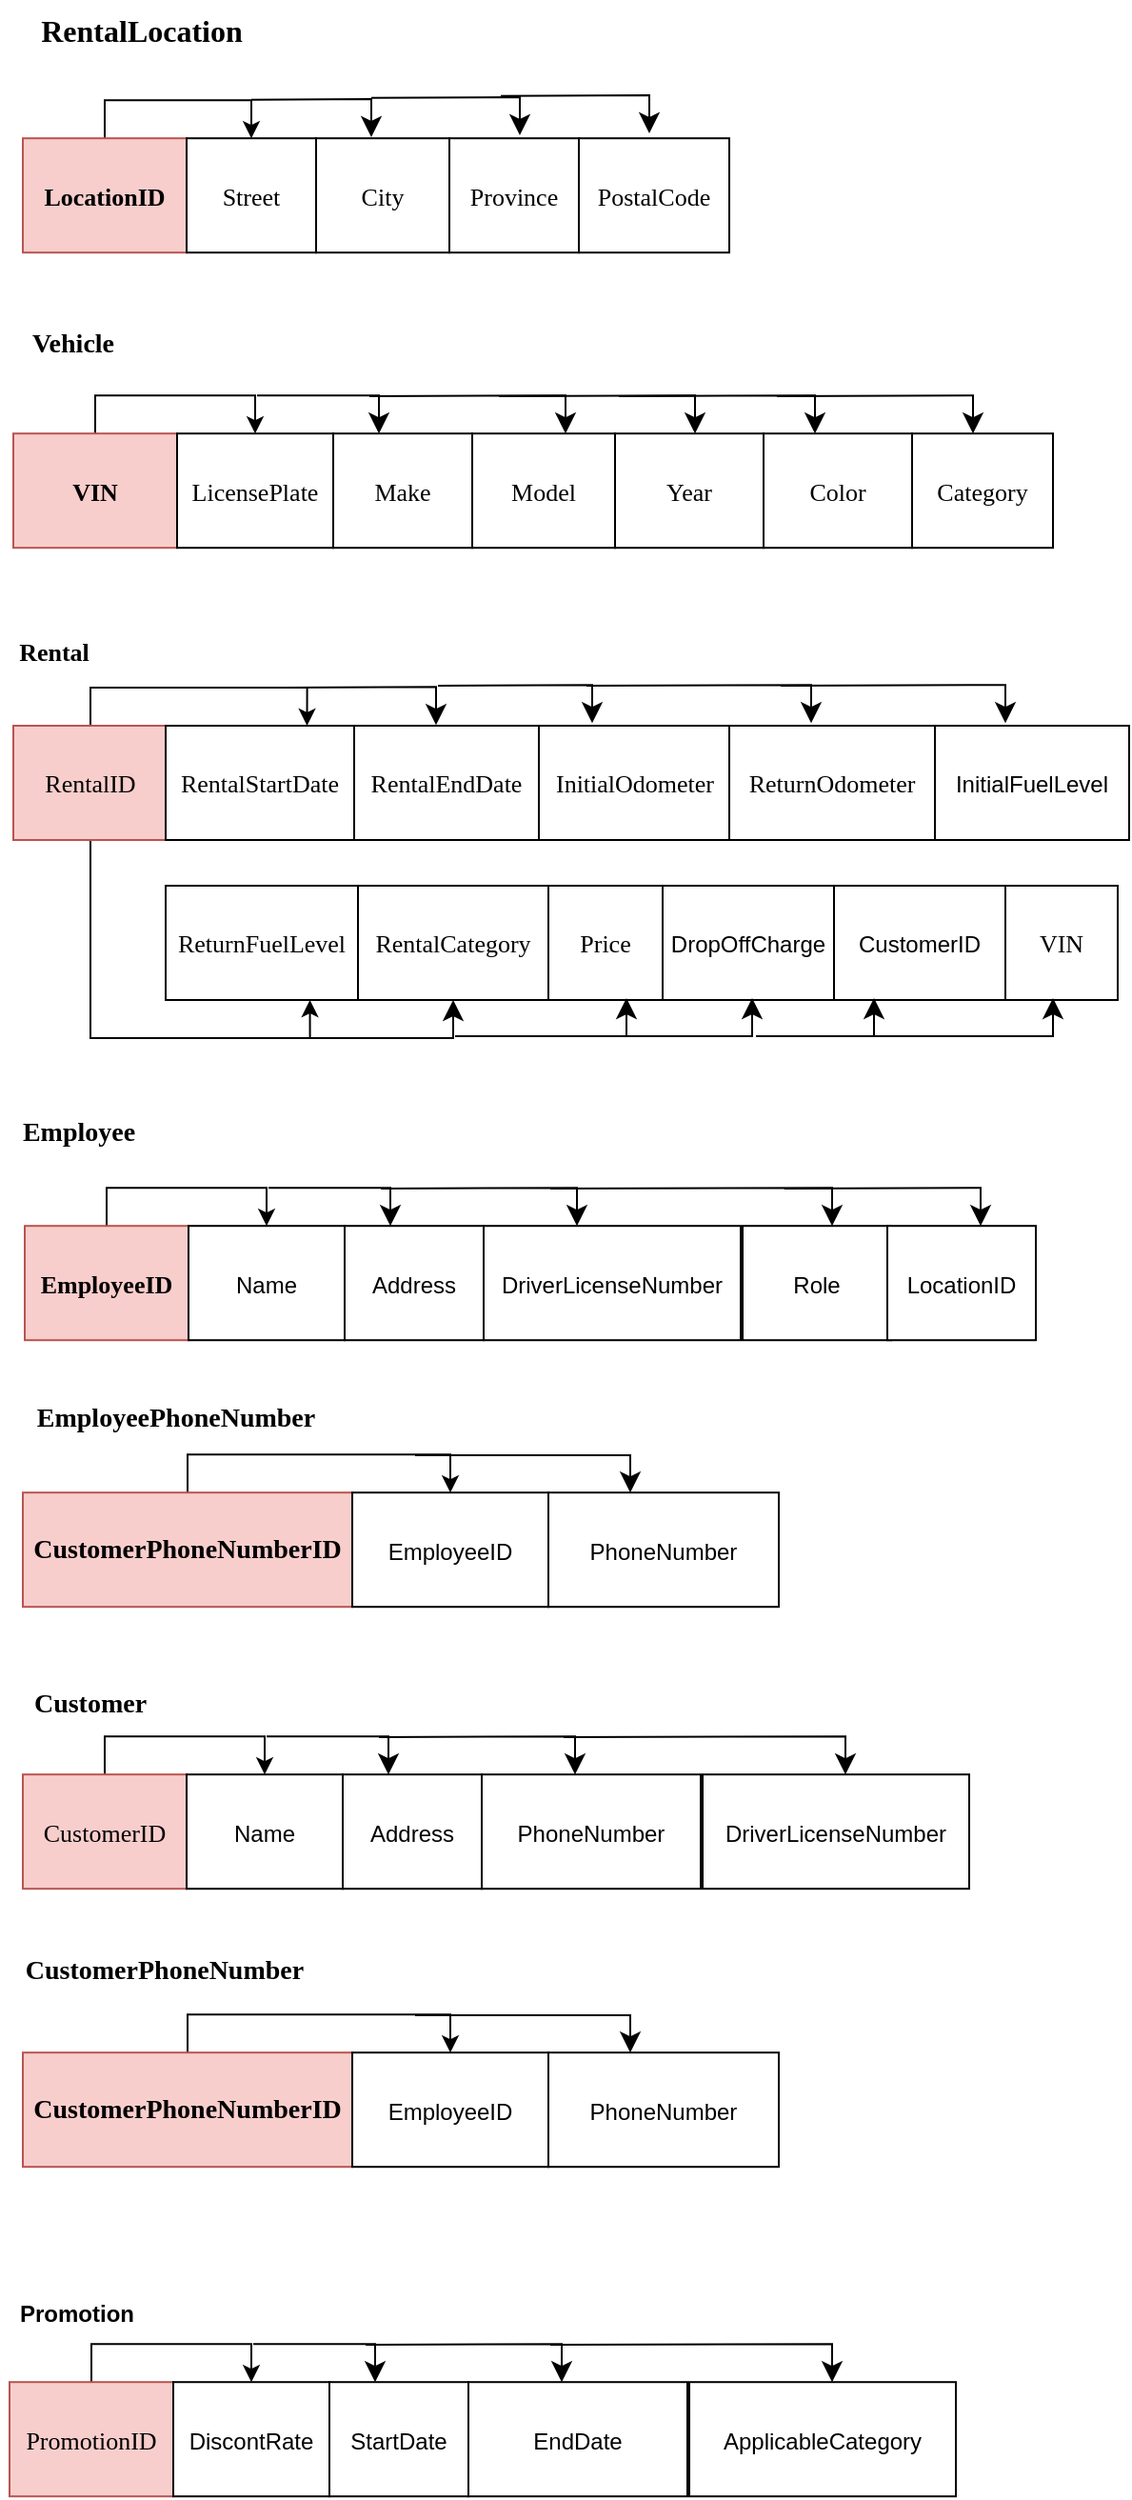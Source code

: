<mxfile version="24.7.16">
  <diagram id="R2lEEEUBdFMjLlhIrx00" name="Page-1">
    <mxGraphModel dx="2017" dy="1757" grid="1" gridSize="10" guides="1" tooltips="1" connect="1" arrows="1" fold="1" page="1" pageScale="1" pageWidth="850" pageHeight="1100" math="0" shadow="0" extFonts="Permanent Marker^https://fonts.googleapis.com/css?family=Permanent+Marker">
      <root>
        <mxCell id="0" />
        <mxCell id="1" parent="0" />
        <mxCell id="O875fB-SGDAagxa92_g7-35" style="edgeStyle=orthogonalEdgeStyle;rounded=0;orthogonalLoop=1;jettySize=auto;html=1;entryX=0.5;entryY=0;entryDx=0;entryDy=0;fontFamily=Times New Roman;fontSize=13;" edge="1" parent="1" source="O875fB-SGDAagxa92_g7-36" target="O875fB-SGDAagxa92_g7-37">
          <mxGeometry relative="1" as="geometry" />
        </mxCell>
        <mxCell id="O875fB-SGDAagxa92_g7-36" value="&lt;b style=&quot;font-size: 13px;&quot;&gt;LocationID&lt;/b&gt;" style="rounded=0;whiteSpace=wrap;html=1;fillColor=#f8cecc;strokeColor=#b85450;fontFamily=Times New Roman;fontSize=13;" vertex="1" parent="1">
          <mxGeometry x="-228" y="-442.4" width="86" height="60" as="geometry" />
        </mxCell>
        <mxCell id="O875fB-SGDAagxa92_g7-37" value="&lt;span style=&quot;font-size: 13px;&quot;&gt;Street&lt;/span&gt;" style="rounded=0;whiteSpace=wrap;html=1;fontFamily=Times New Roman;fontSize=13;" vertex="1" parent="1">
          <mxGeometry x="-142" y="-442.4" width="68" height="60" as="geometry" />
        </mxCell>
        <mxCell id="O875fB-SGDAagxa92_g7-38" value="&lt;span style=&quot;font-size: 13px;&quot;&gt;City&lt;/span&gt;" style="rounded=0;whiteSpace=wrap;html=1;fontFamily=Times New Roman;fontSize=13;" vertex="1" parent="1">
          <mxGeometry x="-74" y="-442.4" width="70" height="60" as="geometry" />
        </mxCell>
        <mxCell id="O875fB-SGDAagxa92_g7-39" value="&lt;span style=&quot;font-size: 13px;&quot;&gt;Province&lt;/span&gt;" style="rounded=0;whiteSpace=wrap;html=1;fontFamily=Times New Roman;fontSize=13;" vertex="1" parent="1">
          <mxGeometry x="-4" y="-442.4" width="68" height="60" as="geometry" />
        </mxCell>
        <mxCell id="O875fB-SGDAagxa92_g7-40" value="" style="edgeStyle=elbowEdgeStyle;elbow=vertical;endArrow=classic;html=1;curved=0;rounded=0;endSize=8;startSize=8;fontFamily=Times New Roman;fontSize=13;" edge="1" parent="1">
          <mxGeometry width="50" height="50" relative="1" as="geometry">
            <mxPoint x="-108" y="-462.6" as="sourcePoint" />
            <mxPoint x="-45" y="-443" as="targetPoint" />
            <Array as="points">
              <mxPoint x="-95" y="-463" />
            </Array>
          </mxGeometry>
        </mxCell>
        <mxCell id="O875fB-SGDAagxa92_g7-41" value="" style="edgeStyle=elbowEdgeStyle;elbow=vertical;endArrow=classic;html=1;curved=0;rounded=0;endSize=8;startSize=8;fontFamily=Times New Roman;fontSize=13;" edge="1" parent="1">
          <mxGeometry width="50" height="50" relative="1" as="geometry">
            <mxPoint x="-45" y="-463.6" as="sourcePoint" />
            <mxPoint x="33" y="-444" as="targetPoint" />
            <Array as="points">
              <mxPoint x="-17" y="-464" />
            </Array>
          </mxGeometry>
        </mxCell>
        <mxCell id="O875fB-SGDAagxa92_g7-42" style="edgeStyle=orthogonalEdgeStyle;rounded=0;orthogonalLoop=1;jettySize=auto;html=1;entryX=0.5;entryY=0;entryDx=0;entryDy=0;fontFamily=Times New Roman;fontSize=13;" edge="1" parent="1" source="O875fB-SGDAagxa92_g7-43" target="O875fB-SGDAagxa92_g7-44">
          <mxGeometry relative="1" as="geometry" />
        </mxCell>
        <mxCell id="O875fB-SGDAagxa92_g7-43" value="&lt;b style=&quot;font-size: 13px;&quot;&gt;VIN &lt;/b&gt;" style="rounded=0;whiteSpace=wrap;html=1;fillColor=#f8cecc;strokeColor=#b85450;fontFamily=Times New Roman;fontSize=13;" vertex="1" parent="1">
          <mxGeometry x="-233" y="-287.4" width="86" height="60" as="geometry" />
        </mxCell>
        <mxCell id="O875fB-SGDAagxa92_g7-44" value="&lt;span style=&quot;font-size: 13px;&quot;&gt;LicensePlate&lt;/span&gt;" style="rounded=0;whiteSpace=wrap;html=1;fontFamily=Times New Roman;fontSize=13;" vertex="1" parent="1">
          <mxGeometry x="-147" y="-287.4" width="82" height="60" as="geometry" />
        </mxCell>
        <mxCell id="O875fB-SGDAagxa92_g7-45" value="&lt;span style=&quot;font-size: 13px;&quot;&gt;Make&lt;/span&gt;" style="rounded=0;whiteSpace=wrap;html=1;fontFamily=Times New Roman;fontSize=13;" vertex="1" parent="1">
          <mxGeometry x="-65" y="-287.4" width="73" height="60" as="geometry" />
        </mxCell>
        <mxCell id="O875fB-SGDAagxa92_g7-46" value="&lt;span style=&quot;font-size: 13px;&quot;&gt;Model&lt;/span&gt;" style="rounded=0;whiteSpace=wrap;html=1;fontFamily=Times New Roman;fontSize=13;" vertex="1" parent="1">
          <mxGeometry x="8" y="-287.4" width="75" height="60" as="geometry" />
        </mxCell>
        <mxCell id="O875fB-SGDAagxa92_g7-47" value="" style="edgeStyle=elbowEdgeStyle;elbow=vertical;endArrow=classic;html=1;curved=0;rounded=0;endSize=8;startSize=8;fontFamily=Times New Roman;fontSize=13;" edge="1" parent="1">
          <mxGeometry width="50" height="50" relative="1" as="geometry">
            <mxPoint x="-105" y="-307.4" as="sourcePoint" />
            <mxPoint x="-41" y="-287.4" as="targetPoint" />
            <Array as="points">
              <mxPoint x="-91" y="-307.4" />
            </Array>
          </mxGeometry>
        </mxCell>
        <mxCell id="O875fB-SGDAagxa92_g7-48" value="&lt;span style=&quot;font-size: 13px;&quot;&gt;Year&lt;/span&gt;" style="rounded=0;whiteSpace=wrap;html=1;fontFamily=Times New Roman;fontSize=13;" vertex="1" parent="1">
          <mxGeometry x="83" y="-287.4" width="78" height="60" as="geometry" />
        </mxCell>
        <mxCell id="O875fB-SGDAagxa92_g7-49" value="&lt;span style=&quot;font-size: 13px;&quot;&gt;Color&lt;/span&gt;" style="rounded=0;whiteSpace=wrap;html=1;fontFamily=Times New Roman;fontSize=13;" vertex="1" parent="1">
          <mxGeometry x="161" y="-287.4" width="78" height="60" as="geometry" />
        </mxCell>
        <mxCell id="O875fB-SGDAagxa92_g7-50" value="&lt;span style=&quot;font-size: 13px;&quot;&gt;Category&lt;/span&gt;" style="rounded=0;whiteSpace=wrap;html=1;fontFamily=Times New Roman;fontSize=13;" vertex="1" parent="1">
          <mxGeometry x="239" y="-287.4" width="74" height="60" as="geometry" />
        </mxCell>
        <mxCell id="O875fB-SGDAagxa92_g7-51" value="&lt;b&gt;&lt;font face=&quot;Times New Roman&quot;&gt;RentalLocation&lt;/font&gt;&lt;/b&gt;" style="text;html=1;align=center;verticalAlign=middle;resizable=0;points=[];autosize=1;strokeColor=none;fillColor=none;fontSize=16;" vertex="1" parent="1">
          <mxGeometry x="-228" y="-515" width="124" height="31" as="geometry" />
        </mxCell>
        <mxCell id="O875fB-SGDAagxa92_g7-52" value="&lt;b style=&quot;&quot;&gt;&lt;font style=&quot;font-size: 14px;&quot;&gt;Vehicle&lt;/font&gt;&lt;/b&gt;" style="text;html=1;align=center;verticalAlign=middle;resizable=0;points=[];autosize=1;strokeColor=none;fillColor=none;fontSize=13;fontFamily=Times New Roman;" vertex="1" parent="1">
          <mxGeometry x="-233" y="-349" width="61" height="29" as="geometry" />
        </mxCell>
        <mxCell id="O875fB-SGDAagxa92_g7-69" style="edgeStyle=orthogonalEdgeStyle;rounded=0;orthogonalLoop=1;jettySize=auto;html=1;entryX=0.75;entryY=1;entryDx=0;entryDy=0;" edge="1" parent="1" source="O875fB-SGDAagxa92_g7-53" target="O875fB-SGDAagxa92_g7-68">
          <mxGeometry relative="1" as="geometry" />
        </mxCell>
        <mxCell id="O875fB-SGDAagxa92_g7-135" style="edgeStyle=orthogonalEdgeStyle;rounded=0;orthogonalLoop=1;jettySize=auto;html=1;entryX=0.75;entryY=0;entryDx=0;entryDy=0;" edge="1" parent="1" source="O875fB-SGDAagxa92_g7-53" target="O875fB-SGDAagxa92_g7-54">
          <mxGeometry relative="1" as="geometry" />
        </mxCell>
        <mxCell id="O875fB-SGDAagxa92_g7-53" value="RentalID" style="rounded=0;whiteSpace=wrap;html=1;fillColor=#f8cecc;strokeColor=#b85450;fontFamily=Times New Roman;fontSize=13;" vertex="1" parent="1">
          <mxGeometry x="-233" y="-134" width="81" height="60" as="geometry" />
        </mxCell>
        <mxCell id="O875fB-SGDAagxa92_g7-54" value="&lt;span style=&quot;text-align: left; font-size: 13px;&quot;&gt;RentalStartDate&lt;/span&gt;" style="rounded=0;whiteSpace=wrap;html=1;fontFamily=Times New Roman;fontSize=13;" vertex="1" parent="1">
          <mxGeometry x="-153" y="-134" width="99" height="60" as="geometry" />
        </mxCell>
        <mxCell id="O875fB-SGDAagxa92_g7-55" value="&lt;span style=&quot;text-align: left; font-size: 13px;&quot;&gt;RentalEndDate&lt;/span&gt;" style="rounded=0;whiteSpace=wrap;html=1;fontFamily=Times New Roman;fontSize=13;" vertex="1" parent="1">
          <mxGeometry x="-54" y="-134" width="97" height="60" as="geometry" />
        </mxCell>
        <mxCell id="O875fB-SGDAagxa92_g7-56" value="&lt;span style=&quot;text-align: left; font-size: 13px;&quot;&gt;InitialOdometer&lt;/span&gt;" style="rounded=0;whiteSpace=wrap;html=1;fontFamily=Times New Roman;fontSize=13;" vertex="1" parent="1">
          <mxGeometry x="43" y="-134" width="101" height="60" as="geometry" />
        </mxCell>
        <mxCell id="O875fB-SGDAagxa92_g7-57" value="&lt;span style=&quot;text-align: left; font-size: 13px;&quot;&gt;ReturnOdometer&lt;/span&gt;" style="rounded=0;whiteSpace=wrap;html=1;fontFamily=Times New Roman;fontSize=13;" vertex="1" parent="1">
          <mxGeometry x="143" y="-134" width="108" height="60" as="geometry" />
        </mxCell>
        <mxCell id="O875fB-SGDAagxa92_g7-59" value="&lt;span style=&quot;font-family: Helvetica; font-size: 12px; text-align: left; background-color: rgb(255, 255, 255);&quot;&gt;InitialFuelLevel&lt;/span&gt;" style="rounded=0;whiteSpace=wrap;html=1;fontFamily=Times New Roman;fontSize=13;" vertex="1" parent="1">
          <mxGeometry x="251" y="-134" width="102" height="60" as="geometry" />
        </mxCell>
        <mxCell id="O875fB-SGDAagxa92_g7-60" value="&lt;b style=&quot;font-size: 13px;&quot;&gt;Rental&lt;/b&gt;" style="text;html=1;align=center;verticalAlign=middle;resizable=0;points=[];autosize=1;strokeColor=none;fillColor=none;fontSize=13;fontFamily=Times New Roman;" vertex="1" parent="1">
          <mxGeometry x="-239.5" y="-187" width="55" height="28" as="geometry" />
        </mxCell>
        <mxCell id="O875fB-SGDAagxa92_g7-62" value="&lt;span style=&quot;font-size: 13px;&quot;&gt;PostalCode&lt;/span&gt;" style="rounded=0;whiteSpace=wrap;html=1;fontFamily=Times New Roman;fontSize=13;" vertex="1" parent="1">
          <mxGeometry x="64" y="-442.4" width="79" height="60" as="geometry" />
        </mxCell>
        <mxCell id="O875fB-SGDAagxa92_g7-63" value="" style="edgeStyle=elbowEdgeStyle;elbow=vertical;endArrow=classic;html=1;curved=0;rounded=0;endSize=8;startSize=8;fontFamily=Times New Roman;fontSize=13;" edge="1" parent="1">
          <mxGeometry width="50" height="50" relative="1" as="geometry">
            <mxPoint x="23" y="-464.6" as="sourcePoint" />
            <mxPoint x="101" y="-445" as="targetPoint" />
            <Array as="points">
              <mxPoint x="51" y="-465" />
            </Array>
          </mxGeometry>
        </mxCell>
        <mxCell id="O875fB-SGDAagxa92_g7-64" value="" style="edgeStyle=elbowEdgeStyle;elbow=vertical;endArrow=classic;html=1;curved=0;rounded=0;endSize=8;startSize=8;fontFamily=Times New Roman;fontSize=13;" edge="1" parent="1">
          <mxGeometry width="50" height="50" relative="1" as="geometry">
            <mxPoint x="-46" y="-307" as="sourcePoint" />
            <mxPoint x="57" y="-287.4" as="targetPoint" />
            <Array as="points">
              <mxPoint x="7" y="-307.4" />
            </Array>
          </mxGeometry>
        </mxCell>
        <mxCell id="O875fB-SGDAagxa92_g7-65" value="" style="edgeStyle=elbowEdgeStyle;elbow=vertical;endArrow=classic;html=1;curved=0;rounded=0;endSize=8;startSize=8;fontFamily=Times New Roman;fontSize=13;" edge="1" parent="1">
          <mxGeometry width="50" height="50" relative="1" as="geometry">
            <mxPoint x="22" y="-307" as="sourcePoint" />
            <mxPoint x="125" y="-287.4" as="targetPoint" />
            <Array as="points">
              <mxPoint x="75" y="-307.4" />
            </Array>
          </mxGeometry>
        </mxCell>
        <mxCell id="O875fB-SGDAagxa92_g7-66" value="" style="edgeStyle=elbowEdgeStyle;elbow=vertical;endArrow=classic;html=1;curved=0;rounded=0;endSize=8;startSize=8;fontFamily=Times New Roman;fontSize=13;" edge="1" parent="1">
          <mxGeometry width="50" height="50" relative="1" as="geometry">
            <mxPoint x="85" y="-307" as="sourcePoint" />
            <mxPoint x="188" y="-287.4" as="targetPoint" />
            <Array as="points">
              <mxPoint x="138" y="-307.4" />
            </Array>
          </mxGeometry>
        </mxCell>
        <mxCell id="O875fB-SGDAagxa92_g7-67" value="" style="edgeStyle=elbowEdgeStyle;elbow=vertical;endArrow=classic;html=1;curved=0;rounded=0;endSize=8;startSize=8;fontFamily=Times New Roman;fontSize=13;" edge="1" parent="1">
          <mxGeometry width="50" height="50" relative="1" as="geometry">
            <mxPoint x="168" y="-307" as="sourcePoint" />
            <mxPoint x="271" y="-287.4" as="targetPoint" />
            <Array as="points">
              <mxPoint x="221" y="-307.4" />
            </Array>
          </mxGeometry>
        </mxCell>
        <mxCell id="O875fB-SGDAagxa92_g7-68" value="&lt;span style=&quot;text-align: left; font-size: 13px;&quot;&gt;ReturnFuelLevel&lt;/span&gt;" style="rounded=0;whiteSpace=wrap;html=1;fontFamily=Times New Roman;fontSize=13;" vertex="1" parent="1">
          <mxGeometry x="-153" y="-50" width="101" height="60" as="geometry" />
        </mxCell>
        <mxCell id="O875fB-SGDAagxa92_g7-71" value="&lt;div style=&quot;text-align: left;&quot;&gt;&lt;span style=&quot;background-color: initial;&quot;&gt;RentalCategory&lt;/span&gt;&lt;/div&gt;" style="rounded=0;whiteSpace=wrap;html=1;fontFamily=Times New Roman;fontSize=13;" vertex="1" parent="1">
          <mxGeometry x="-52" y="-50" width="100" height="60" as="geometry" />
        </mxCell>
        <mxCell id="O875fB-SGDAagxa92_g7-72" value="&lt;div style=&quot;text-align: left;&quot;&gt;Price&lt;/div&gt;" style="rounded=0;whiteSpace=wrap;html=1;fontFamily=Times New Roman;fontSize=13;" vertex="1" parent="1">
          <mxGeometry x="48" y="-50" width="60" height="60" as="geometry" />
        </mxCell>
        <mxCell id="O875fB-SGDAagxa92_g7-73" value="&lt;div style=&quot;text-align: left;&quot;&gt;&lt;span style=&quot;font-family: Helvetica; font-size: 12px; background-color: rgb(255, 255, 255);&quot;&gt;DropOffCharge&lt;/span&gt;&lt;br&gt;&lt;/div&gt;" style="rounded=0;whiteSpace=wrap;html=1;fontFamily=Times New Roman;fontSize=13;" vertex="1" parent="1">
          <mxGeometry x="108" y="-50" width="90" height="60" as="geometry" />
        </mxCell>
        <mxCell id="O875fB-SGDAagxa92_g7-74" value="&lt;div style=&quot;text-align: left;&quot;&gt;&lt;span style=&quot;font-family: Helvetica; font-size: 12px; background-color: rgb(255, 255, 255);&quot;&gt;CustomerID&lt;/span&gt;&lt;br&gt;&lt;/div&gt;" style="rounded=0;whiteSpace=wrap;html=1;fontFamily=Times New Roman;fontSize=13;" vertex="1" parent="1">
          <mxGeometry x="198" y="-50" width="90" height="60" as="geometry" />
        </mxCell>
        <mxCell id="O875fB-SGDAagxa92_g7-75" value="VIN" style="rounded=0;whiteSpace=wrap;html=1;fontFamily=Times New Roman;fontSize=13;" vertex="1" parent="1">
          <mxGeometry x="288" y="-50" width="59" height="60" as="geometry" />
        </mxCell>
        <mxCell id="O875fB-SGDAagxa92_g7-76" value="" style="edgeStyle=elbowEdgeStyle;elbow=vertical;endArrow=classic;html=1;curved=0;rounded=0;endSize=8;startSize=8;fontFamily=Times New Roman;fontSize=13;entryX=0.5;entryY=1;entryDx=0;entryDy=0;" edge="1" parent="1" target="O875fB-SGDAagxa92_g7-71">
          <mxGeometry width="50" height="50" relative="1" as="geometry">
            <mxPoint x="-92" y="30" as="sourcePoint" />
            <mxPoint x="-19" y="50" as="targetPoint" />
            <Array as="points">
              <mxPoint x="-69" y="30" />
            </Array>
          </mxGeometry>
        </mxCell>
        <mxCell id="O875fB-SGDAagxa92_g7-77" value="" style="edgeStyle=elbowEdgeStyle;elbow=vertical;endArrow=classic;html=1;curved=0;rounded=0;endSize=8;startSize=8;fontFamily=Times New Roman;fontSize=13;entryX=0.5;entryY=1;entryDx=0;entryDy=0;" edge="1" parent="1">
          <mxGeometry width="50" height="50" relative="1" as="geometry">
            <mxPoint x="-1" y="29" as="sourcePoint" />
            <mxPoint x="89" y="9" as="targetPoint" />
            <Array as="points">
              <mxPoint x="22" y="29" />
            </Array>
          </mxGeometry>
        </mxCell>
        <mxCell id="O875fB-SGDAagxa92_g7-81" value="" style="edgeStyle=elbowEdgeStyle;elbow=vertical;endArrow=classic;html=1;curved=0;rounded=0;endSize=8;startSize=8;fontFamily=Times New Roman;fontSize=13;entryX=0.5;entryY=1;entryDx=0;entryDy=0;" edge="1" parent="1">
          <mxGeometry width="50" height="50" relative="1" as="geometry">
            <mxPoint x="65" y="29" as="sourcePoint" />
            <mxPoint x="155" y="9" as="targetPoint" />
            <Array as="points">
              <mxPoint x="88" y="29" />
            </Array>
          </mxGeometry>
        </mxCell>
        <mxCell id="O875fB-SGDAagxa92_g7-82" value="" style="edgeStyle=elbowEdgeStyle;elbow=vertical;endArrow=classic;html=1;curved=0;rounded=0;endSize=8;startSize=8;fontFamily=Times New Roman;fontSize=13;entryX=0.5;entryY=1;entryDx=0;entryDy=0;" edge="1" parent="1">
          <mxGeometry width="50" height="50" relative="1" as="geometry">
            <mxPoint x="157" y="29" as="sourcePoint" />
            <mxPoint x="219" y="9" as="targetPoint" />
            <Array as="points">
              <mxPoint x="152" y="29" />
            </Array>
          </mxGeometry>
        </mxCell>
        <mxCell id="O875fB-SGDAagxa92_g7-104" style="edgeStyle=orthogonalEdgeStyle;rounded=0;orthogonalLoop=1;jettySize=auto;html=1;entryX=0.5;entryY=0;entryDx=0;entryDy=0;fontFamily=Times New Roman;fontSize=13;" edge="1" parent="1" source="O875fB-SGDAagxa92_g7-105" target="O875fB-SGDAagxa92_g7-106">
          <mxGeometry relative="1" as="geometry" />
        </mxCell>
        <mxCell id="O875fB-SGDAagxa92_g7-105" value="&lt;b style=&quot;font-size: 13px;&quot;&gt;EmployeeID&lt;/b&gt;" style="rounded=0;whiteSpace=wrap;html=1;fillColor=#f8cecc;strokeColor=#b85450;fontFamily=Times New Roman;fontSize=13;" vertex="1" parent="1">
          <mxGeometry x="-227" y="128.6" width="86" height="60" as="geometry" />
        </mxCell>
        <mxCell id="O875fB-SGDAagxa92_g7-106" value="&lt;span style=&quot;font-family: Helvetica; font-size: 12px; text-align: left; background-color: rgb(255, 255, 255);&quot;&gt;Name&lt;/span&gt;" style="rounded=0;whiteSpace=wrap;html=1;fontFamily=Times New Roman;fontSize=13;" vertex="1" parent="1">
          <mxGeometry x="-141" y="128.6" width="82" height="60" as="geometry" />
        </mxCell>
        <mxCell id="O875fB-SGDAagxa92_g7-107" value="&lt;span style=&quot;font-family: Helvetica; font-size: 12px; text-align: left; background-color: rgb(255, 255, 255);&quot;&gt;Address&lt;/span&gt;" style="rounded=0;whiteSpace=wrap;html=1;fontFamily=Times New Roman;fontSize=13;" vertex="1" parent="1">
          <mxGeometry x="-59" y="128.6" width="73" height="60" as="geometry" />
        </mxCell>
        <mxCell id="O875fB-SGDAagxa92_g7-108" value="&lt;span style=&quot;font-family: Helvetica; font-size: 12px; text-align: left; background-color: rgb(255, 255, 255);&quot;&gt;DriverLicenseNumber&lt;/span&gt;" style="rounded=0;whiteSpace=wrap;html=1;fontFamily=Times New Roman;fontSize=13;" vertex="1" parent="1">
          <mxGeometry x="14" y="128.6" width="135" height="60" as="geometry" />
        </mxCell>
        <mxCell id="O875fB-SGDAagxa92_g7-109" value="" style="edgeStyle=elbowEdgeStyle;elbow=vertical;endArrow=classic;html=1;curved=0;rounded=0;endSize=8;startSize=8;fontFamily=Times New Roman;fontSize=13;" edge="1" parent="1">
          <mxGeometry width="50" height="50" relative="1" as="geometry">
            <mxPoint x="-99" y="108.6" as="sourcePoint" />
            <mxPoint x="-35" y="128.6" as="targetPoint" />
            <Array as="points">
              <mxPoint x="-85" y="108.6" />
            </Array>
          </mxGeometry>
        </mxCell>
        <mxCell id="O875fB-SGDAagxa92_g7-110" value="&lt;span style=&quot;font-family: Helvetica; font-size: 12px; text-align: left; background-color: rgb(255, 255, 255);&quot;&gt;Role&lt;/span&gt;" style="rounded=0;whiteSpace=wrap;html=1;fontFamily=Times New Roman;fontSize=13;" vertex="1" parent="1">
          <mxGeometry x="150" y="128.6" width="78" height="60" as="geometry" />
        </mxCell>
        <mxCell id="O875fB-SGDAagxa92_g7-111" value="&lt;span style=&quot;font-family: Helvetica; font-size: 12px; text-align: left; background-color: rgb(255, 255, 255);&quot;&gt;LocationID&lt;/span&gt;" style="rounded=0;whiteSpace=wrap;html=1;fontFamily=Times New Roman;fontSize=13;" vertex="1" parent="1">
          <mxGeometry x="226" y="128.6" width="78" height="60" as="geometry" />
        </mxCell>
        <mxCell id="O875fB-SGDAagxa92_g7-113" value="&lt;b style=&quot;&quot;&gt;&lt;font style=&quot;font-size: 14px;&quot;&gt;Employee&lt;/font&gt;&lt;/b&gt;" style="text;html=1;align=center;verticalAlign=middle;resizable=0;points=[];autosize=1;strokeColor=none;fillColor=none;fontSize=13;fontFamily=Times New Roman;" vertex="1" parent="1">
          <mxGeometry x="-239.5" y="65" width="80" height="30" as="geometry" />
        </mxCell>
        <mxCell id="O875fB-SGDAagxa92_g7-114" value="" style="edgeStyle=elbowEdgeStyle;elbow=vertical;endArrow=classic;html=1;curved=0;rounded=0;endSize=8;startSize=8;fontFamily=Times New Roman;fontSize=13;" edge="1" parent="1">
          <mxGeometry width="50" height="50" relative="1" as="geometry">
            <mxPoint x="-40" y="109" as="sourcePoint" />
            <mxPoint x="63" y="128.6" as="targetPoint" />
            <Array as="points">
              <mxPoint x="13" y="108.6" />
            </Array>
          </mxGeometry>
        </mxCell>
        <mxCell id="O875fB-SGDAagxa92_g7-115" value="" style="edgeStyle=elbowEdgeStyle;elbow=vertical;endArrow=classic;html=1;curved=0;rounded=0;endSize=8;startSize=8;fontFamily=Times New Roman;fontSize=13;" edge="1" parent="1">
          <mxGeometry width="50" height="50" relative="1" as="geometry">
            <mxPoint x="49" y="109" as="sourcePoint" />
            <mxPoint x="197" y="128.6" as="targetPoint" />
            <Array as="points">
              <mxPoint x="147" y="108.6" />
            </Array>
          </mxGeometry>
        </mxCell>
        <mxCell id="O875fB-SGDAagxa92_g7-116" value="" style="edgeStyle=elbowEdgeStyle;elbow=vertical;endArrow=classic;html=1;curved=0;rounded=0;endSize=8;startSize=8;fontFamily=Times New Roman;fontSize=13;" edge="1" parent="1">
          <mxGeometry width="50" height="50" relative="1" as="geometry">
            <mxPoint x="172" y="109" as="sourcePoint" />
            <mxPoint x="275" y="128.6" as="targetPoint" />
            <Array as="points">
              <mxPoint x="225" y="108.6" />
            </Array>
          </mxGeometry>
        </mxCell>
        <mxCell id="O875fB-SGDAagxa92_g7-118" style="edgeStyle=orthogonalEdgeStyle;rounded=0;orthogonalLoop=1;jettySize=auto;html=1;entryX=0.5;entryY=0;entryDx=0;entryDy=0;fontFamily=Times New Roman;fontSize=13;" edge="1" parent="1" source="O875fB-SGDAagxa92_g7-119" target="O875fB-SGDAagxa92_g7-120">
          <mxGeometry relative="1" as="geometry" />
        </mxCell>
        <mxCell id="O875fB-SGDAagxa92_g7-119" value="&lt;div style=&quot;text-align: left;&quot;&gt;CustomerID&lt;/div&gt;" style="rounded=0;whiteSpace=wrap;html=1;fillColor=#f8cecc;strokeColor=#b85450;fontFamily=Times New Roman;fontSize=13;" vertex="1" parent="1">
          <mxGeometry x="-228" y="416.6" width="86" height="60" as="geometry" />
        </mxCell>
        <mxCell id="O875fB-SGDAagxa92_g7-120" value="&lt;span style=&quot;font-family: Helvetica; font-size: 12px; text-align: left; background-color: rgb(255, 255, 255);&quot;&gt;Name&lt;/span&gt;" style="rounded=0;whiteSpace=wrap;html=1;fontFamily=Times New Roman;fontSize=13;" vertex="1" parent="1">
          <mxGeometry x="-142" y="416.6" width="82" height="60" as="geometry" />
        </mxCell>
        <mxCell id="O875fB-SGDAagxa92_g7-121" value="&lt;span style=&quot;font-family: Helvetica; font-size: 12px; text-align: left; background-color: rgb(255, 255, 255);&quot;&gt;Address&lt;/span&gt;" style="rounded=0;whiteSpace=wrap;html=1;fontFamily=Times New Roman;fontSize=13;" vertex="1" parent="1">
          <mxGeometry x="-60" y="416.6" width="73" height="60" as="geometry" />
        </mxCell>
        <mxCell id="O875fB-SGDAagxa92_g7-122" value="&lt;span style=&quot;font-family: Helvetica; font-size: 12px; text-align: left; background-color: rgb(255, 255, 255);&quot;&gt;PhoneNumber&lt;/span&gt;" style="rounded=0;whiteSpace=wrap;html=1;fontFamily=Times New Roman;fontSize=13;" vertex="1" parent="1">
          <mxGeometry x="13" y="416.6" width="115" height="60" as="geometry" />
        </mxCell>
        <mxCell id="O875fB-SGDAagxa92_g7-123" value="" style="edgeStyle=elbowEdgeStyle;elbow=vertical;endArrow=classic;html=1;curved=0;rounded=0;endSize=8;startSize=8;fontFamily=Times New Roman;fontSize=13;" edge="1" parent="1">
          <mxGeometry width="50" height="50" relative="1" as="geometry">
            <mxPoint x="-100" y="396.6" as="sourcePoint" />
            <mxPoint x="-36" y="416.6" as="targetPoint" />
            <Array as="points">
              <mxPoint x="-86" y="396.6" />
            </Array>
          </mxGeometry>
        </mxCell>
        <mxCell id="O875fB-SGDAagxa92_g7-124" value="&lt;span style=&quot;font-family: Helvetica; font-size: 12px; text-align: left; background-color: rgb(255, 255, 255);&quot;&gt;DriverLicenseNumber&lt;/span&gt;" style="rounded=0;whiteSpace=wrap;html=1;fontFamily=Times New Roman;fontSize=13;" vertex="1" parent="1">
          <mxGeometry x="129" y="416.6" width="140" height="60" as="geometry" />
        </mxCell>
        <mxCell id="O875fB-SGDAagxa92_g7-126" value="&lt;span style=&quot;font-size: 14px;&quot;&gt;&lt;b&gt;Customer&lt;/b&gt;&lt;/span&gt;" style="text;html=1;align=center;verticalAlign=middle;resizable=0;points=[];autosize=1;strokeColor=none;fillColor=none;fontSize=13;fontFamily=Times New Roman;" vertex="1" parent="1">
          <mxGeometry x="-233" y="365" width="80" height="30" as="geometry" />
        </mxCell>
        <mxCell id="O875fB-SGDAagxa92_g7-127" value="" style="edgeStyle=elbowEdgeStyle;elbow=vertical;endArrow=classic;html=1;curved=0;rounded=0;endSize=8;startSize=8;fontFamily=Times New Roman;fontSize=13;" edge="1" parent="1">
          <mxGeometry width="50" height="50" relative="1" as="geometry">
            <mxPoint x="-41" y="397" as="sourcePoint" />
            <mxPoint x="62" y="416.6" as="targetPoint" />
            <Array as="points">
              <mxPoint x="12" y="396.6" />
            </Array>
          </mxGeometry>
        </mxCell>
        <mxCell id="O875fB-SGDAagxa92_g7-128" value="" style="edgeStyle=elbowEdgeStyle;elbow=vertical;endArrow=classic;html=1;curved=0;rounded=0;endSize=8;startSize=8;fontFamily=Times New Roman;fontSize=13;" edge="1" parent="1">
          <mxGeometry width="50" height="50" relative="1" as="geometry">
            <mxPoint x="56" y="397" as="sourcePoint" />
            <mxPoint x="204" y="416.6" as="targetPoint" />
            <Array as="points">
              <mxPoint x="154" y="396.6" />
            </Array>
          </mxGeometry>
        </mxCell>
        <mxCell id="O875fB-SGDAagxa92_g7-136" value="" style="edgeStyle=elbowEdgeStyle;elbow=vertical;endArrow=classic;html=1;curved=0;rounded=0;endSize=8;startSize=8;fontFamily=Times New Roman;fontSize=13;" edge="1" parent="1">
          <mxGeometry width="50" height="50" relative="1" as="geometry">
            <mxPoint x="-92" y="-154" as="sourcePoint" />
            <mxPoint x="-11" y="-134.4" as="targetPoint" />
            <Array as="points">
              <mxPoint x="-61" y="-154.4" />
            </Array>
          </mxGeometry>
        </mxCell>
        <mxCell id="O875fB-SGDAagxa92_g7-137" value="" style="edgeStyle=elbowEdgeStyle;elbow=vertical;endArrow=classic;html=1;curved=0;rounded=0;endSize=8;startSize=8;fontFamily=Times New Roman;fontSize=13;" edge="1" parent="1">
          <mxGeometry width="50" height="50" relative="1" as="geometry">
            <mxPoint x="-10" y="-155" as="sourcePoint" />
            <mxPoint x="71" y="-135.4" as="targetPoint" />
            <Array as="points">
              <mxPoint x="21" y="-155.4" />
            </Array>
          </mxGeometry>
        </mxCell>
        <mxCell id="O875fB-SGDAagxa92_g7-138" value="" style="edgeStyle=elbowEdgeStyle;elbow=vertical;endArrow=classic;html=1;curved=0;rounded=0;endSize=8;startSize=8;fontFamily=Times New Roman;fontSize=13;" edge="1" parent="1">
          <mxGeometry width="50" height="50" relative="1" as="geometry">
            <mxPoint x="68" y="-155" as="sourcePoint" />
            <mxPoint x="186" y="-135.4" as="targetPoint" />
            <Array as="points">
              <mxPoint x="136" y="-155.4" />
            </Array>
          </mxGeometry>
        </mxCell>
        <mxCell id="O875fB-SGDAagxa92_g7-139" value="" style="edgeStyle=elbowEdgeStyle;elbow=vertical;endArrow=classic;html=1;curved=0;rounded=0;endSize=8;startSize=8;fontFamily=Times New Roman;fontSize=13;" edge="1" parent="1">
          <mxGeometry width="50" height="50" relative="1" as="geometry">
            <mxPoint x="170" y="-155" as="sourcePoint" />
            <mxPoint x="288" y="-135.4" as="targetPoint" />
            <Array as="points">
              <mxPoint x="238" y="-155.4" />
            </Array>
          </mxGeometry>
        </mxCell>
        <mxCell id="O875fB-SGDAagxa92_g7-141" value="" style="edgeStyle=elbowEdgeStyle;elbow=vertical;endArrow=classic;html=1;curved=0;rounded=0;endSize=8;startSize=8;fontFamily=Times New Roman;fontSize=13;entryX=0.5;entryY=1;entryDx=0;entryDy=0;" edge="1" parent="1">
          <mxGeometry width="50" height="50" relative="1" as="geometry">
            <mxPoint x="218" y="29" as="sourcePoint" />
            <mxPoint x="313" y="9" as="targetPoint" />
            <Array as="points">
              <mxPoint x="246" y="29" />
            </Array>
          </mxGeometry>
        </mxCell>
        <mxCell id="O875fB-SGDAagxa92_g7-142" style="edgeStyle=orthogonalEdgeStyle;rounded=0;orthogonalLoop=1;jettySize=auto;html=1;entryX=0.5;entryY=0;entryDx=0;entryDy=0;fontFamily=Times New Roman;fontSize=13;" edge="1" parent="1" source="O875fB-SGDAagxa92_g7-143" target="O875fB-SGDAagxa92_g7-144">
          <mxGeometry relative="1" as="geometry" />
        </mxCell>
        <mxCell id="O875fB-SGDAagxa92_g7-143" value="&lt;div style=&quot;text-align: left;&quot;&gt;&lt;b style=&quot;font-size: 14px; text-align: center; text-wrap: nowrap;&quot;&gt;CustomerPhoneNumberID&lt;/b&gt;&lt;br&gt;&lt;/div&gt;" style="rounded=0;whiteSpace=wrap;html=1;fillColor=#f8cecc;strokeColor=#b85450;fontFamily=Times New Roman;fontSize=13;" vertex="1" parent="1">
          <mxGeometry x="-228" y="562.6" width="173" height="60" as="geometry" />
        </mxCell>
        <mxCell id="O875fB-SGDAagxa92_g7-144" value="&lt;span style=&quot;font-family: Helvetica; font-size: 12px; text-align: left; background-color: rgb(255, 255, 255);&quot;&gt;EmployeeID&lt;/span&gt;" style="rounded=0;whiteSpace=wrap;html=1;fontFamily=Times New Roman;fontSize=13;" vertex="1" parent="1">
          <mxGeometry x="-55" y="562.6" width="103" height="60" as="geometry" />
        </mxCell>
        <mxCell id="O875fB-SGDAagxa92_g7-145" value="&lt;span style=&quot;font-family: Helvetica; font-size: 12px; text-align: left; background-color: rgb(255, 255, 255);&quot;&gt;PhoneNumber&lt;/span&gt;" style="rounded=0;whiteSpace=wrap;html=1;fontFamily=Times New Roman;fontSize=13;" vertex="1" parent="1">
          <mxGeometry x="48" y="562.6" width="121" height="60" as="geometry" />
        </mxCell>
        <mxCell id="O875fB-SGDAagxa92_g7-147" value="" style="edgeStyle=elbowEdgeStyle;elbow=vertical;endArrow=classic;html=1;curved=0;rounded=0;endSize=8;startSize=8;fontFamily=Times New Roman;fontSize=13;" edge="1" parent="1">
          <mxGeometry width="50" height="50" relative="1" as="geometry">
            <mxPoint x="-22" y="543" as="sourcePoint" />
            <mxPoint x="91" y="562.6" as="targetPoint" />
            <Array as="points">
              <mxPoint x="118" y="543" />
            </Array>
          </mxGeometry>
        </mxCell>
        <mxCell id="O875fB-SGDAagxa92_g7-149" value="&lt;span style=&quot;font-size: 14px;&quot;&gt;&lt;b&gt;CustomerPhoneNumber&lt;/b&gt;&lt;/span&gt;" style="text;html=1;align=center;verticalAlign=middle;resizable=0;points=[];autosize=1;strokeColor=none;fillColor=none;fontSize=13;fontFamily=Times New Roman;" vertex="1" parent="1">
          <mxGeometry x="-239.5" y="505" width="170" height="30" as="geometry" />
        </mxCell>
        <mxCell id="O875fB-SGDAagxa92_g7-155" style="edgeStyle=orthogonalEdgeStyle;rounded=0;orthogonalLoop=1;jettySize=auto;html=1;entryX=0.5;entryY=0;entryDx=0;entryDy=0;fontFamily=Times New Roman;fontSize=13;" edge="1" parent="1" source="O875fB-SGDAagxa92_g7-156" target="O875fB-SGDAagxa92_g7-157">
          <mxGeometry relative="1" as="geometry" />
        </mxCell>
        <mxCell id="O875fB-SGDAagxa92_g7-156" value="&lt;div style=&quot;text-align: left;&quot;&gt;&lt;b style=&quot;font-size: 14px; text-align: center; text-wrap: nowrap;&quot;&gt;CustomerPhoneNumberID&lt;/b&gt;&lt;br&gt;&lt;/div&gt;" style="rounded=0;whiteSpace=wrap;html=1;fillColor=#f8cecc;strokeColor=#b85450;fontFamily=Times New Roman;fontSize=13;" vertex="1" parent="1">
          <mxGeometry x="-228" y="268.6" width="173" height="60" as="geometry" />
        </mxCell>
        <mxCell id="O875fB-SGDAagxa92_g7-157" value="&lt;span style=&quot;font-family: Helvetica; font-size: 12px; text-align: left; background-color: rgb(255, 255, 255);&quot;&gt;EmployeeID&lt;/span&gt;" style="rounded=0;whiteSpace=wrap;html=1;fontFamily=Times New Roman;fontSize=13;" vertex="1" parent="1">
          <mxGeometry x="-55" y="268.6" width="103" height="60" as="geometry" />
        </mxCell>
        <mxCell id="O875fB-SGDAagxa92_g7-158" value="&lt;span style=&quot;font-family: Helvetica; font-size: 12px; text-align: left; background-color: rgb(255, 255, 255);&quot;&gt;PhoneNumber&lt;/span&gt;" style="rounded=0;whiteSpace=wrap;html=1;fontFamily=Times New Roman;fontSize=13;" vertex="1" parent="1">
          <mxGeometry x="48" y="268.6" width="121" height="60" as="geometry" />
        </mxCell>
        <mxCell id="O875fB-SGDAagxa92_g7-159" value="" style="edgeStyle=elbowEdgeStyle;elbow=vertical;endArrow=classic;html=1;curved=0;rounded=0;endSize=8;startSize=8;fontFamily=Times New Roman;fontSize=13;" edge="1" parent="1">
          <mxGeometry width="50" height="50" relative="1" as="geometry">
            <mxPoint x="-22" y="249" as="sourcePoint" />
            <mxPoint x="91" y="268.6" as="targetPoint" />
            <Array as="points">
              <mxPoint x="118" y="249" />
            </Array>
          </mxGeometry>
        </mxCell>
        <mxCell id="O875fB-SGDAagxa92_g7-160" value="&lt;b&gt;&lt;font style=&quot;font-size: 14px;&quot;&gt;Employee&lt;/font&gt;&lt;/b&gt;&lt;span style=&quot;font-size: 14px;&quot;&gt;&lt;b&gt;PhoneNumber&lt;/b&gt;&lt;/span&gt;" style="text;html=1;align=center;verticalAlign=middle;resizable=0;points=[];autosize=1;strokeColor=none;fillColor=none;fontSize=13;fontFamily=Times New Roman;" vertex="1" parent="1">
          <mxGeometry x="-233" y="215" width="170" height="30" as="geometry" />
        </mxCell>
        <mxCell id="O875fB-SGDAagxa92_g7-161" style="edgeStyle=orthogonalEdgeStyle;rounded=0;orthogonalLoop=1;jettySize=auto;html=1;entryX=0.5;entryY=0;entryDx=0;entryDy=0;fontFamily=Times New Roman;fontSize=13;" edge="1" parent="1" source="O875fB-SGDAagxa92_g7-162" target="O875fB-SGDAagxa92_g7-163">
          <mxGeometry relative="1" as="geometry" />
        </mxCell>
        <mxCell id="O875fB-SGDAagxa92_g7-162" value="&lt;div style=&quot;text-align: left;&quot;&gt;PromotionID&lt;/div&gt;" style="rounded=0;whiteSpace=wrap;html=1;fillColor=#f8cecc;strokeColor=#b85450;fontFamily=Times New Roman;fontSize=13;" vertex="1" parent="1">
          <mxGeometry x="-235" y="735.6" width="86" height="60" as="geometry" />
        </mxCell>
        <mxCell id="O875fB-SGDAagxa92_g7-163" value="&lt;span style=&quot;font-family: Helvetica; font-size: 12px; text-align: left; background-color: rgb(255, 255, 255);&quot;&gt;DiscontRate&lt;/span&gt;" style="rounded=0;whiteSpace=wrap;html=1;fontFamily=Times New Roman;fontSize=13;" vertex="1" parent="1">
          <mxGeometry x="-149" y="735.6" width="82" height="60" as="geometry" />
        </mxCell>
        <mxCell id="O875fB-SGDAagxa92_g7-164" value="&lt;span style=&quot;font-family: Helvetica; font-size: 12px; text-align: left; background-color: rgb(255, 255, 255);&quot;&gt;StartDate&lt;/span&gt;" style="rounded=0;whiteSpace=wrap;html=1;fontFamily=Times New Roman;fontSize=13;" vertex="1" parent="1">
          <mxGeometry x="-67" y="735.6" width="73" height="60" as="geometry" />
        </mxCell>
        <mxCell id="O875fB-SGDAagxa92_g7-165" value="&lt;span style=&quot;font-family: Helvetica; font-size: 12px; text-align: left; background-color: rgb(255, 255, 255);&quot;&gt;EndDate&lt;/span&gt;" style="rounded=0;whiteSpace=wrap;html=1;fontFamily=Times New Roman;fontSize=13;" vertex="1" parent="1">
          <mxGeometry x="6" y="735.6" width="115" height="60" as="geometry" />
        </mxCell>
        <mxCell id="O875fB-SGDAagxa92_g7-166" value="" style="edgeStyle=elbowEdgeStyle;elbow=vertical;endArrow=classic;html=1;curved=0;rounded=0;endSize=8;startSize=8;fontFamily=Times New Roman;fontSize=13;" edge="1" parent="1">
          <mxGeometry width="50" height="50" relative="1" as="geometry">
            <mxPoint x="-107" y="715.6" as="sourcePoint" />
            <mxPoint x="-43" y="735.6" as="targetPoint" />
            <Array as="points">
              <mxPoint x="-93" y="715.6" />
            </Array>
          </mxGeometry>
        </mxCell>
        <mxCell id="O875fB-SGDAagxa92_g7-167" value="&lt;span style=&quot;font-family: Helvetica; font-size: 12px; text-align: left; background-color: rgb(255, 255, 255);&quot;&gt;ApplicableCategory&lt;/span&gt;" style="rounded=0;whiteSpace=wrap;html=1;fontFamily=Times New Roman;fontSize=13;" vertex="1" parent="1">
          <mxGeometry x="122" y="735.6" width="140" height="60" as="geometry" />
        </mxCell>
        <mxCell id="O875fB-SGDAagxa92_g7-168" value="&lt;span style=&quot;font-family: Helvetica; font-size: 12px; font-weight: 700; background-color: rgb(255, 255, 255);&quot;&gt;Promotion&lt;/span&gt;" style="text;html=1;align=center;verticalAlign=middle;resizable=0;points=[];autosize=1;strokeColor=none;fillColor=none;fontSize=13;fontFamily=Times New Roman;" vertex="1" parent="1">
          <mxGeometry x="-240" y="684" width="80" height="30" as="geometry" />
        </mxCell>
        <mxCell id="O875fB-SGDAagxa92_g7-169" value="" style="edgeStyle=elbowEdgeStyle;elbow=vertical;endArrow=classic;html=1;curved=0;rounded=0;endSize=8;startSize=8;fontFamily=Times New Roman;fontSize=13;" edge="1" parent="1">
          <mxGeometry width="50" height="50" relative="1" as="geometry">
            <mxPoint x="-48" y="716" as="sourcePoint" />
            <mxPoint x="55" y="735.6" as="targetPoint" />
            <Array as="points">
              <mxPoint x="5" y="715.6" />
            </Array>
          </mxGeometry>
        </mxCell>
        <mxCell id="O875fB-SGDAagxa92_g7-170" value="" style="edgeStyle=elbowEdgeStyle;elbow=vertical;endArrow=classic;html=1;curved=0;rounded=0;endSize=8;startSize=8;fontFamily=Times New Roman;fontSize=13;" edge="1" parent="1">
          <mxGeometry width="50" height="50" relative="1" as="geometry">
            <mxPoint x="49" y="716" as="sourcePoint" />
            <mxPoint x="197" y="735.6" as="targetPoint" />
            <Array as="points">
              <mxPoint x="147" y="715.6" />
            </Array>
          </mxGeometry>
        </mxCell>
      </root>
    </mxGraphModel>
  </diagram>
</mxfile>
